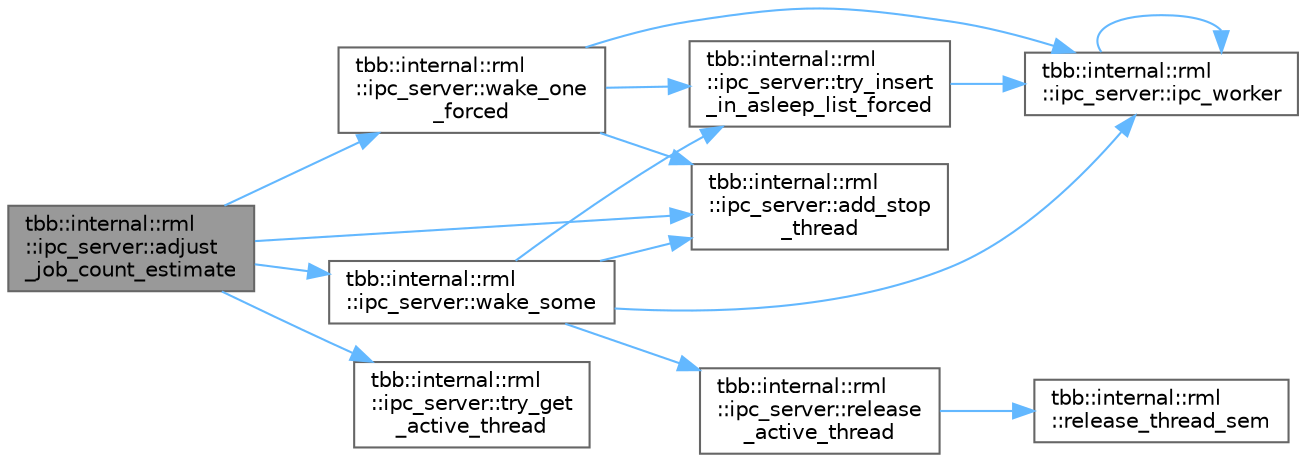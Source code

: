 digraph "tbb::internal::rml::ipc_server::adjust_job_count_estimate"
{
 // LATEX_PDF_SIZE
  bgcolor="transparent";
  edge [fontname=Helvetica,fontsize=10,labelfontname=Helvetica,labelfontsize=10];
  node [fontname=Helvetica,fontsize=10,shape=box,height=0.2,width=0.4];
  rankdir="LR";
  Node1 [id="Node000001",label="tbb::internal::rml\l::ipc_server::adjust\l_job_count_estimate",height=0.2,width=0.4,color="gray40", fillcolor="grey60", style="filled", fontcolor="black",tooltip="Inform server of adjustments in the number of workers that the client can profitably use."];
  Node1 -> Node2 [id="edge15_Node000001_Node000002",color="steelblue1",style="solid",tooltip=" "];
  Node2 [id="Node000002",label="tbb::internal::rml\l::ipc_server::add_stop\l_thread",height=0.2,width=0.4,color="grey40", fillcolor="white", style="filled",URL="$classtbb_1_1internal_1_1rml_1_1ipc__server.html#ae83aa370c39d72fc304e5c703284d8b6",tooltip="Add thread to stop list"];
  Node1 -> Node3 [id="edge16_Node000001_Node000003",color="steelblue1",style="solid",tooltip=" "];
  Node3 [id="Node000003",label="tbb::internal::rml\l::ipc_server::try_get\l_active_thread",height=0.2,width=0.4,color="grey40", fillcolor="white", style="filled",URL="$classtbb_1_1internal_1_1rml_1_1ipc__server.html#a69a003586124747a3e88eb9fbc8f4f5f",tooltip="Try to get active thread"];
  Node1 -> Node4 [id="edge17_Node000001_Node000004",color="steelblue1",style="solid",tooltip=" "];
  Node4 [id="Node000004",label="tbb::internal::rml\l::ipc_server::wake_one\l_forced",height=0.2,width=0.4,color="grey40", fillcolor="white", style="filled",URL="$classtbb_1_1internal_1_1rml_1_1ipc__server.html#ad1767c3cb0612ddbc2771c2b15bb53fd",tooltip="Equivalent of adding additional_slack to my_slack and waking up to 1 thread if my_slack permits."];
  Node4 -> Node2 [id="edge18_Node000004_Node000002",color="steelblue1",style="solid",tooltip=" "];
  Node4 -> Node5 [id="edge19_Node000004_Node000005",color="steelblue1",style="solid",tooltip=" "];
  Node5 [id="Node000005",label="tbb::internal::rml\l::ipc_server::ipc_worker",height=0.2,width=0.4,color="grey40", fillcolor="white", style="filled",URL="$classtbb_1_1internal_1_1rml_1_1ipc__server.html#a7ebe6ed60119ff42ab9a06ed3ef3f518",tooltip=" "];
  Node5 -> Node5 [id="edge20_Node000005_Node000005",color="steelblue1",style="solid",tooltip=" "];
  Node4 -> Node6 [id="edge21_Node000004_Node000006",color="steelblue1",style="solid",tooltip=" "];
  Node6 [id="Node000006",label="tbb::internal::rml\l::ipc_server::try_insert\l_in_asleep_list_forced",height=0.2,width=0.4,color="grey40", fillcolor="white", style="filled",URL="$classtbb_1_1internal_1_1rml_1_1ipc__server.html#a6d0db8ddfd08895e283eecd45ba2c93e",tooltip="Try to add t to list of sleeping workers even if there is some work to do"];
  Node6 -> Node5 [id="edge22_Node000006_Node000005",color="steelblue1",style="solid",tooltip=" "];
  Node1 -> Node7 [id="edge23_Node000001_Node000007",color="steelblue1",style="solid",tooltip=" "];
  Node7 [id="Node000007",label="tbb::internal::rml\l::ipc_server::wake_some",height=0.2,width=0.4,color="grey40", fillcolor="white", style="filled",URL="$classtbb_1_1internal_1_1rml_1_1ipc__server.html#a422ba5792f880420d5296753d980532d",tooltip="Equivalent of adding additional_slack to my_slack and waking up to 2 threads if my_slack permits."];
  Node7 -> Node2 [id="edge24_Node000007_Node000002",color="steelblue1",style="solid",tooltip=" "];
  Node7 -> Node5 [id="edge25_Node000007_Node000005",color="steelblue1",style="solid",tooltip=" "];
  Node7 -> Node8 [id="edge26_Node000007_Node000008",color="steelblue1",style="solid",tooltip=" "];
  Node8 [id="Node000008",label="tbb::internal::rml\l::ipc_server::release\l_active_thread",height=0.2,width=0.4,color="grey40", fillcolor="white", style="filled",URL="$classtbb_1_1internal_1_1rml_1_1ipc__server.html#a5e40ca2c85881dff90772c86c78641c8",tooltip="Release active thread"];
  Node8 -> Node9 [id="edge27_Node000008_Node000009",color="steelblue1",style="solid",tooltip=" "];
  Node9 [id="Node000009",label="tbb::internal::rml\l::release_thread_sem",height=0.2,width=0.4,color="grey40", fillcolor="white", style="filled",URL="$namespacetbb_1_1internal_1_1rml.html#a5b6da5160e3db017d2260041b9654404",tooltip=" "];
  Node7 -> Node6 [id="edge28_Node000007_Node000006",color="steelblue1",style="solid",tooltip=" "];
}
